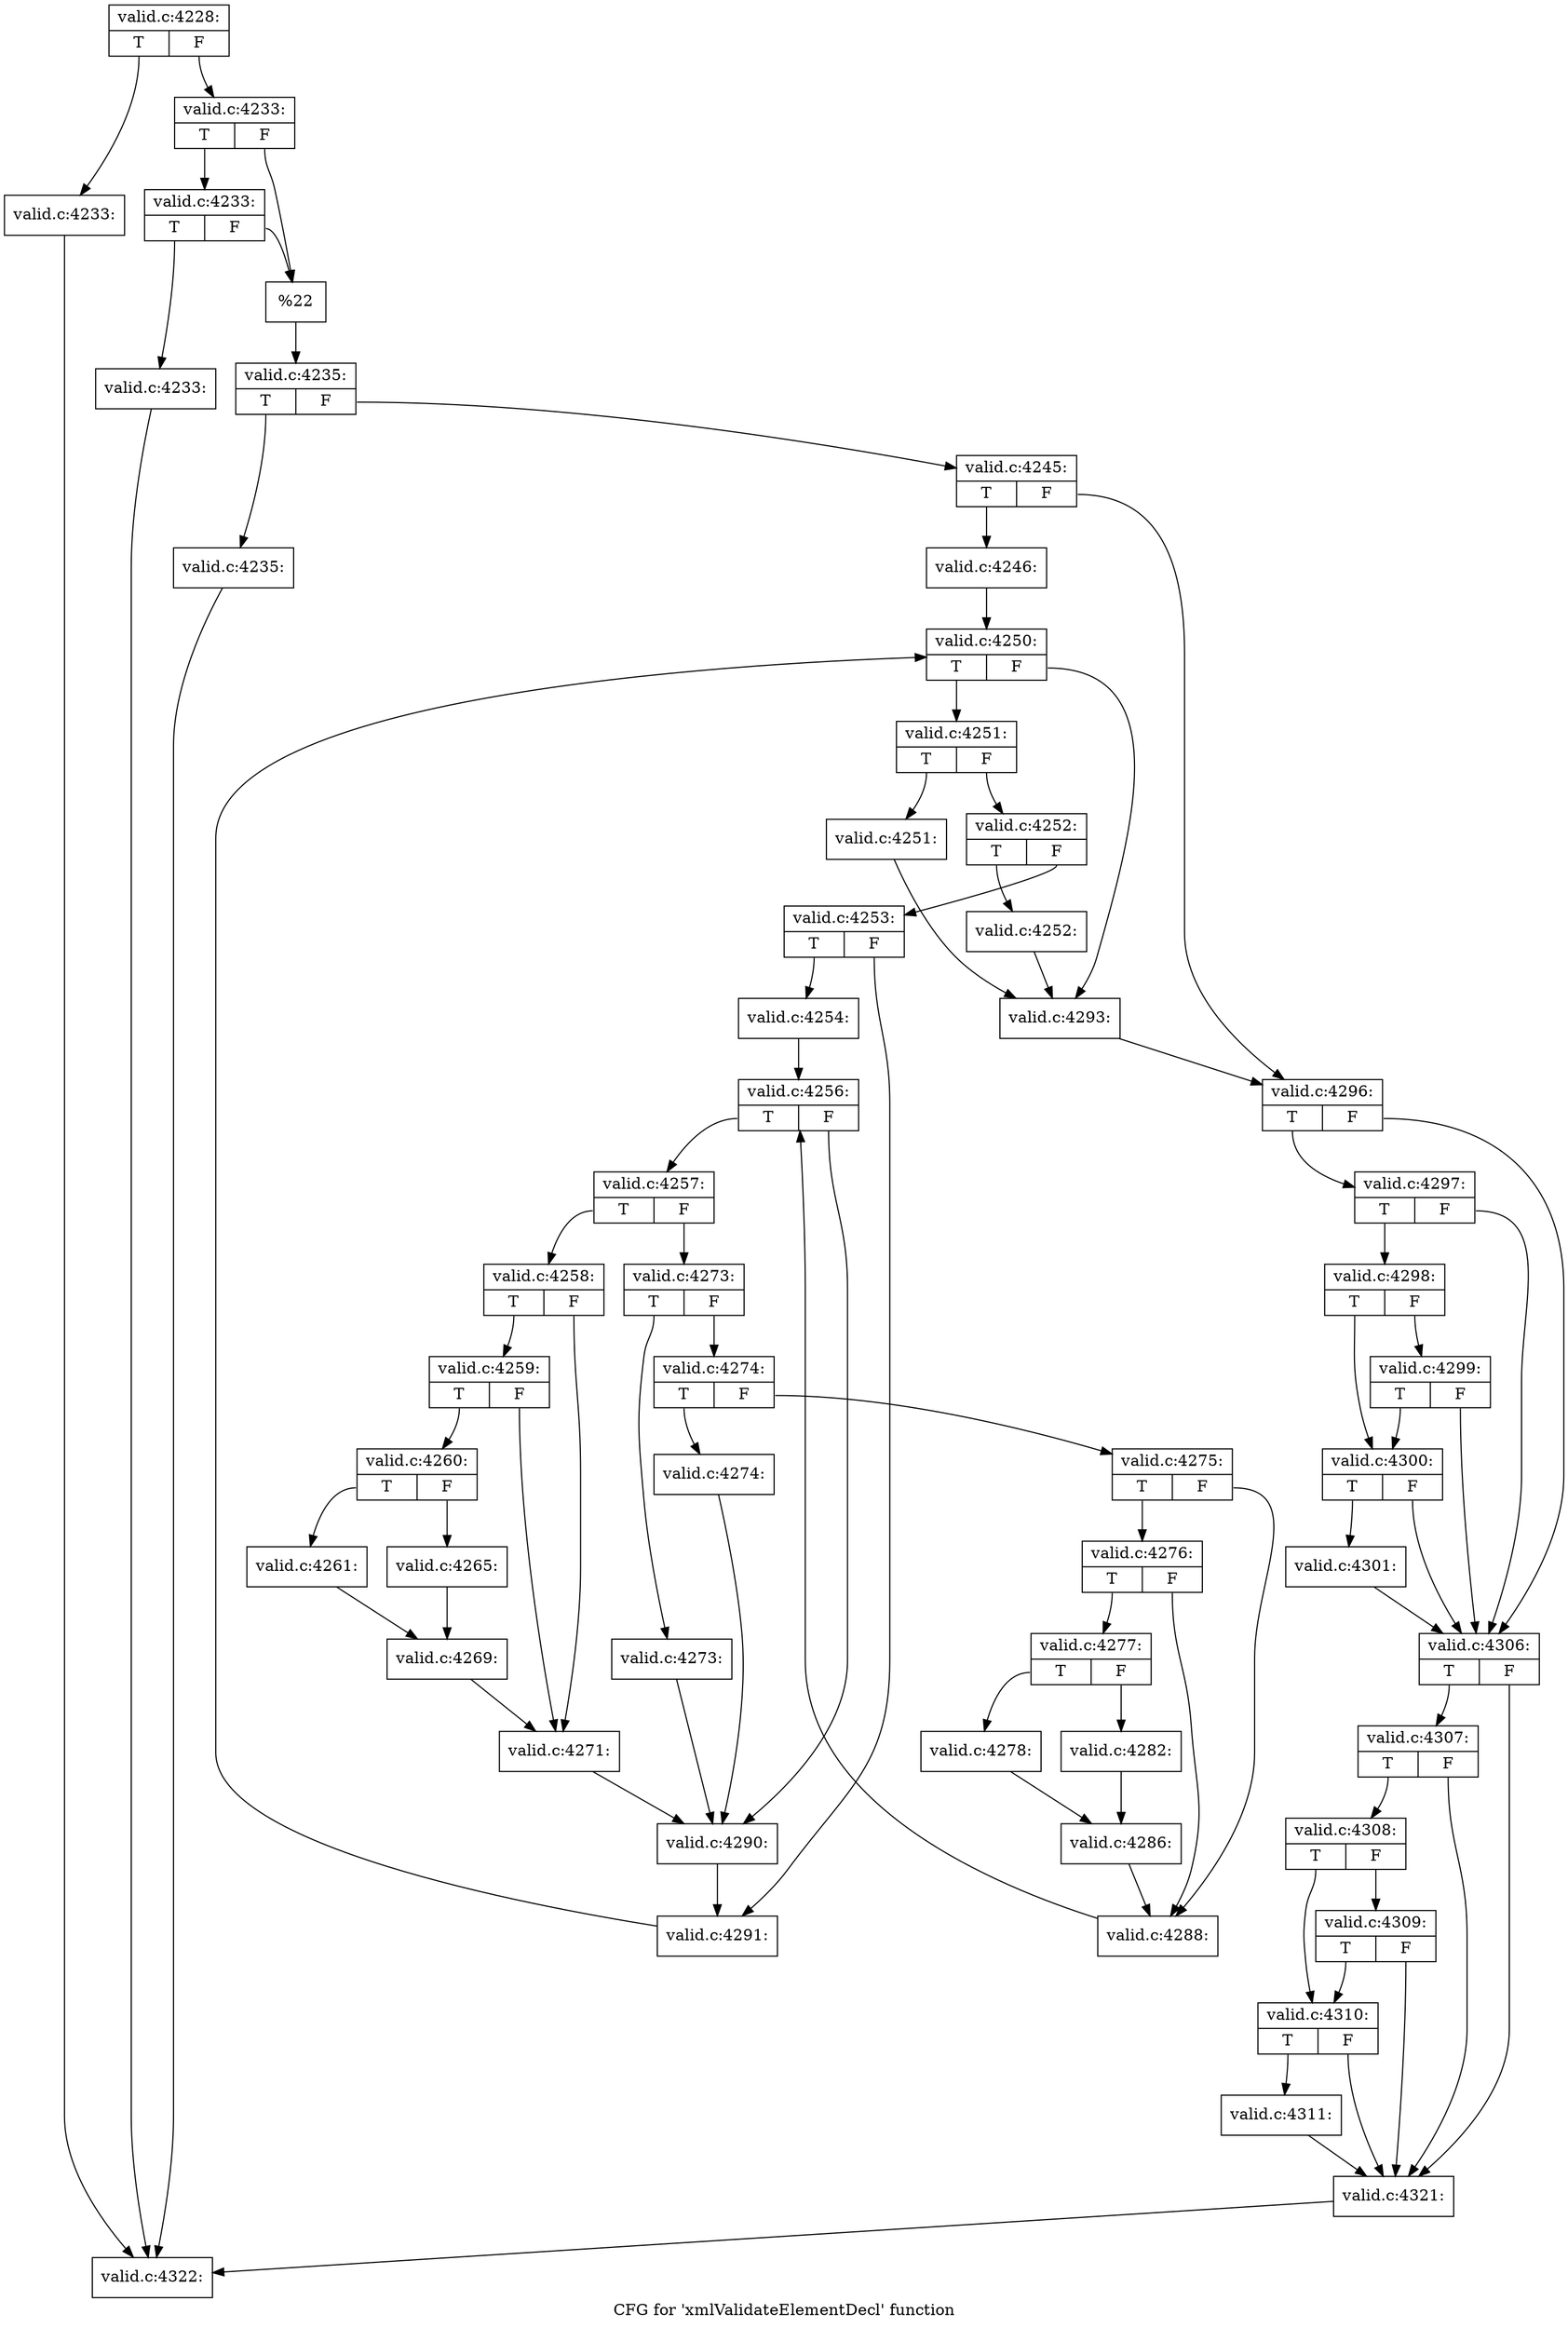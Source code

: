 digraph "CFG for 'xmlValidateElementDecl' function" {
	label="CFG for 'xmlValidateElementDecl' function";

	Node0x50b9660 [shape=record,label="{valid.c:4228:|{<s0>T|<s1>F}}"];
	Node0x50b9660:s0 -> Node0x50ba910;
	Node0x50b9660:s1 -> Node0x50ba9b0;
	Node0x50ba910 [shape=record,label="{valid.c:4233:}"];
	Node0x50ba910 -> Node0x50b8e70;
	Node0x50ba9b0 [shape=record,label="{valid.c:4233:|{<s0>T|<s1>F}}"];
	Node0x50ba9b0:s0 -> Node0x50bad90;
	Node0x50ba9b0:s1 -> Node0x50bad40;
	Node0x50bad90 [shape=record,label="{valid.c:4233:|{<s0>T|<s1>F}}"];
	Node0x50bad90:s0 -> Node0x50bacf0;
	Node0x50bad90:s1 -> Node0x50bad40;
	Node0x50bacf0 [shape=record,label="{valid.c:4233:}"];
	Node0x50bacf0 -> Node0x50b8e70;
	Node0x50bad40 [shape=record,label="{%22}"];
	Node0x50bad40 -> Node0x50ba960;
	Node0x50ba960 [shape=record,label="{valid.c:4235:|{<s0>T|<s1>F}}"];
	Node0x50ba960:s0 -> Node0x50bb4a0;
	Node0x50ba960:s1 -> Node0x50bb4f0;
	Node0x50bb4a0 [shape=record,label="{valid.c:4235:}"];
	Node0x50bb4a0 -> Node0x50b8e70;
	Node0x50bb4f0 [shape=record,label="{valid.c:4245:|{<s0>T|<s1>F}}"];
	Node0x50bb4f0:s0 -> Node0x50bb980;
	Node0x50bb4f0:s1 -> Node0x50bb9d0;
	Node0x50bb980 [shape=record,label="{valid.c:4246:}"];
	Node0x50bb980 -> Node0x50bc8d0;
	Node0x50bc8d0 [shape=record,label="{valid.c:4250:|{<s0>T|<s1>F}}"];
	Node0x50bc8d0:s0 -> Node0x50bccc0;
	Node0x50bc8d0:s1 -> Node0x50bcaf0;
	Node0x50bccc0 [shape=record,label="{valid.c:4251:|{<s0>T|<s1>F}}"];
	Node0x50bccc0:s0 -> Node0x50bce80;
	Node0x50bccc0:s1 -> Node0x50bced0;
	Node0x50bce80 [shape=record,label="{valid.c:4251:}"];
	Node0x50bce80 -> Node0x50bcaf0;
	Node0x50bced0 [shape=record,label="{valid.c:4252:|{<s0>T|<s1>F}}"];
	Node0x50bced0:s0 -> Node0x50bd2d0;
	Node0x50bced0:s1 -> Node0x50bd320;
	Node0x50bd2d0 [shape=record,label="{valid.c:4252:}"];
	Node0x50bd2d0 -> Node0x50bcaf0;
	Node0x50bd320 [shape=record,label="{valid.c:4253:|{<s0>T|<s1>F}}"];
	Node0x50bd320:s0 -> Node0x50bd800;
	Node0x50bd320:s1 -> Node0x50bd850;
	Node0x50bd800 [shape=record,label="{valid.c:4254:}"];
	Node0x50bd800 -> Node0x50be410;
	Node0x50be410 [shape=record,label="{valid.c:4256:|{<s0>T|<s1>F}}"];
	Node0x50be410:s0 -> Node0x50be800;
	Node0x50be410:s1 -> Node0x50be630;
	Node0x50be800 [shape=record,label="{valid.c:4257:|{<s0>T|<s1>F}}"];
	Node0x50be800:s0 -> Node0x50be9c0;
	Node0x50be800:s1 -> Node0x50bea10;
	Node0x50be9c0 [shape=record,label="{valid.c:4258:|{<s0>T|<s1>F}}"];
	Node0x50be9c0:s0 -> Node0x50beec0;
	Node0x50be9c0:s1 -> Node0x50bee70;
	Node0x50beec0 [shape=record,label="{valid.c:4259:|{<s0>T|<s1>F}}"];
	Node0x50beec0:s0 -> Node0x50bee20;
	Node0x50beec0:s1 -> Node0x50bee70;
	Node0x50bee20 [shape=record,label="{valid.c:4260:|{<s0>T|<s1>F}}"];
	Node0x50bee20:s0 -> Node0x50bfab0;
	Node0x50bee20:s1 -> Node0x50bfb50;
	Node0x50bfab0 [shape=record,label="{valid.c:4261:}"];
	Node0x50bfab0 -> Node0x50bfb00;
	Node0x50bfb50 [shape=record,label="{valid.c:4265:}"];
	Node0x50bfb50 -> Node0x50bfb00;
	Node0x50bfb00 [shape=record,label="{valid.c:4269:}"];
	Node0x50bfb00 -> Node0x50bee70;
	Node0x50bee70 [shape=record,label="{valid.c:4271:}"];
	Node0x50bee70 -> Node0x50be630;
	Node0x50bea10 [shape=record,label="{valid.c:4273:|{<s0>T|<s1>F}}"];
	Node0x50bea10:s0 -> Node0x50c1860;
	Node0x50bea10:s1 -> Node0x50c18b0;
	Node0x50c1860 [shape=record,label="{valid.c:4273:}"];
	Node0x50c1860 -> Node0x50be630;
	Node0x50c18b0 [shape=record,label="{valid.c:4274:|{<s0>T|<s1>F}}"];
	Node0x50c18b0:s0 -> Node0x50c1d90;
	Node0x50c18b0:s1 -> Node0x50c1de0;
	Node0x50c1d90 [shape=record,label="{valid.c:4274:}"];
	Node0x50c1d90 -> Node0x50be630;
	Node0x50c1de0 [shape=record,label="{valid.c:4275:|{<s0>T|<s1>F}}"];
	Node0x50c1de0:s0 -> Node0x50c2490;
	Node0x50c1de0:s1 -> Node0x50c2440;
	Node0x50c2490 [shape=record,label="{valid.c:4276:|{<s0>T|<s1>F}}"];
	Node0x50c2490:s0 -> Node0x50c23f0;
	Node0x50c2490:s1 -> Node0x50c2440;
	Node0x50c23f0 [shape=record,label="{valid.c:4277:|{<s0>T|<s1>F}}"];
	Node0x50c23f0:s0 -> Node0x50c3340;
	Node0x50c23f0:s1 -> Node0x50c33e0;
	Node0x50c3340 [shape=record,label="{valid.c:4278:}"];
	Node0x50c3340 -> Node0x50c3390;
	Node0x50c33e0 [shape=record,label="{valid.c:4282:}"];
	Node0x50c33e0 -> Node0x50c3390;
	Node0x50c3390 [shape=record,label="{valid.c:4286:}"];
	Node0x50c3390 -> Node0x50c2440;
	Node0x50c2440 [shape=record,label="{valid.c:4288:}"];
	Node0x50c2440 -> Node0x50be410;
	Node0x50be630 [shape=record,label="{valid.c:4290:}"];
	Node0x50be630 -> Node0x50bd850;
	Node0x50bd850 [shape=record,label="{valid.c:4291:}"];
	Node0x50bd850 -> Node0x50bc8d0;
	Node0x50bcaf0 [shape=record,label="{valid.c:4293:}"];
	Node0x50bcaf0 -> Node0x50bb9d0;
	Node0x50bb9d0 [shape=record,label="{valid.c:4296:|{<s0>T|<s1>F}}"];
	Node0x50bb9d0:s0 -> Node0x50c5ea0;
	Node0x50bb9d0:s1 -> Node0x50c5d50;
	Node0x50c5ea0 [shape=record,label="{valid.c:4297:|{<s0>T|<s1>F}}"];
	Node0x50c5ea0:s0 -> Node0x50c5e20;
	Node0x50c5ea0:s1 -> Node0x50c5d50;
	Node0x50c5e20 [shape=record,label="{valid.c:4298:|{<s0>T|<s1>F}}"];
	Node0x50c5e20:s0 -> Node0x50c5da0;
	Node0x50c5e20:s1 -> Node0x50c63e0;
	Node0x50c63e0 [shape=record,label="{valid.c:4299:|{<s0>T|<s1>F}}"];
	Node0x50c63e0:s0 -> Node0x50c5da0;
	Node0x50c63e0:s1 -> Node0x50c5d50;
	Node0x50c5da0 [shape=record,label="{valid.c:4300:|{<s0>T|<s1>F}}"];
	Node0x50c5da0:s0 -> Node0x50c5d00;
	Node0x50c5da0:s1 -> Node0x50c5d50;
	Node0x50c5d00 [shape=record,label="{valid.c:4301:}"];
	Node0x50c5d00 -> Node0x50c5d50;
	Node0x50c5d50 [shape=record,label="{valid.c:4306:|{<s0>T|<s1>F}}"];
	Node0x50c5d50:s0 -> Node0x50c80e0;
	Node0x50c5d50:s1 -> Node0x50c7f90;
	Node0x50c80e0 [shape=record,label="{valid.c:4307:|{<s0>T|<s1>F}}"];
	Node0x50c80e0:s0 -> Node0x50c8060;
	Node0x50c80e0:s1 -> Node0x50c7f90;
	Node0x50c8060 [shape=record,label="{valid.c:4308:|{<s0>T|<s1>F}}"];
	Node0x50c8060:s0 -> Node0x50c7fe0;
	Node0x50c8060:s1 -> Node0x50c8620;
	Node0x50c8620 [shape=record,label="{valid.c:4309:|{<s0>T|<s1>F}}"];
	Node0x50c8620:s0 -> Node0x50c7fe0;
	Node0x50c8620:s1 -> Node0x50c7f90;
	Node0x50c7fe0 [shape=record,label="{valid.c:4310:|{<s0>T|<s1>F}}"];
	Node0x50c7fe0:s0 -> Node0x50c7f40;
	Node0x50c7fe0:s1 -> Node0x50c7f90;
	Node0x50c7f40 [shape=record,label="{valid.c:4311:}"];
	Node0x50c7f40 -> Node0x50c7f90;
	Node0x50c7f90 [shape=record,label="{valid.c:4321:}"];
	Node0x50c7f90 -> Node0x50b8e70;
	Node0x50b8e70 [shape=record,label="{valid.c:4322:}"];
}
